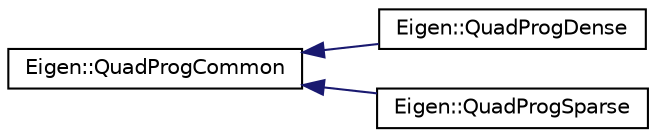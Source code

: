 digraph "Graphical Class Hierarchy"
{
  edge [fontname="Helvetica",fontsize="10",labelfontname="Helvetica",labelfontsize="10"];
  node [fontname="Helvetica",fontsize="10",shape=record];
  rankdir="LR";
  Node0 [label="Eigen::QuadProgCommon",height=0.2,width=0.4,color="black", fillcolor="white", style="filled",URL="$classEigen_1_1QuadProgCommon.html"];
  Node0 -> Node1 [dir="back",color="midnightblue",fontsize="10",style="solid",fontname="Helvetica"];
  Node1 [label="Eigen::QuadProgDense",height=0.2,width=0.4,color="black", fillcolor="white", style="filled",URL="$classEigen_1_1QuadProgDense.html"];
  Node0 -> Node2 [dir="back",color="midnightblue",fontsize="10",style="solid",fontname="Helvetica"];
  Node2 [label="Eigen::QuadProgSparse",height=0.2,width=0.4,color="black", fillcolor="white", style="filled",URL="$classEigen_1_1QuadProgSparse.html"];
}
